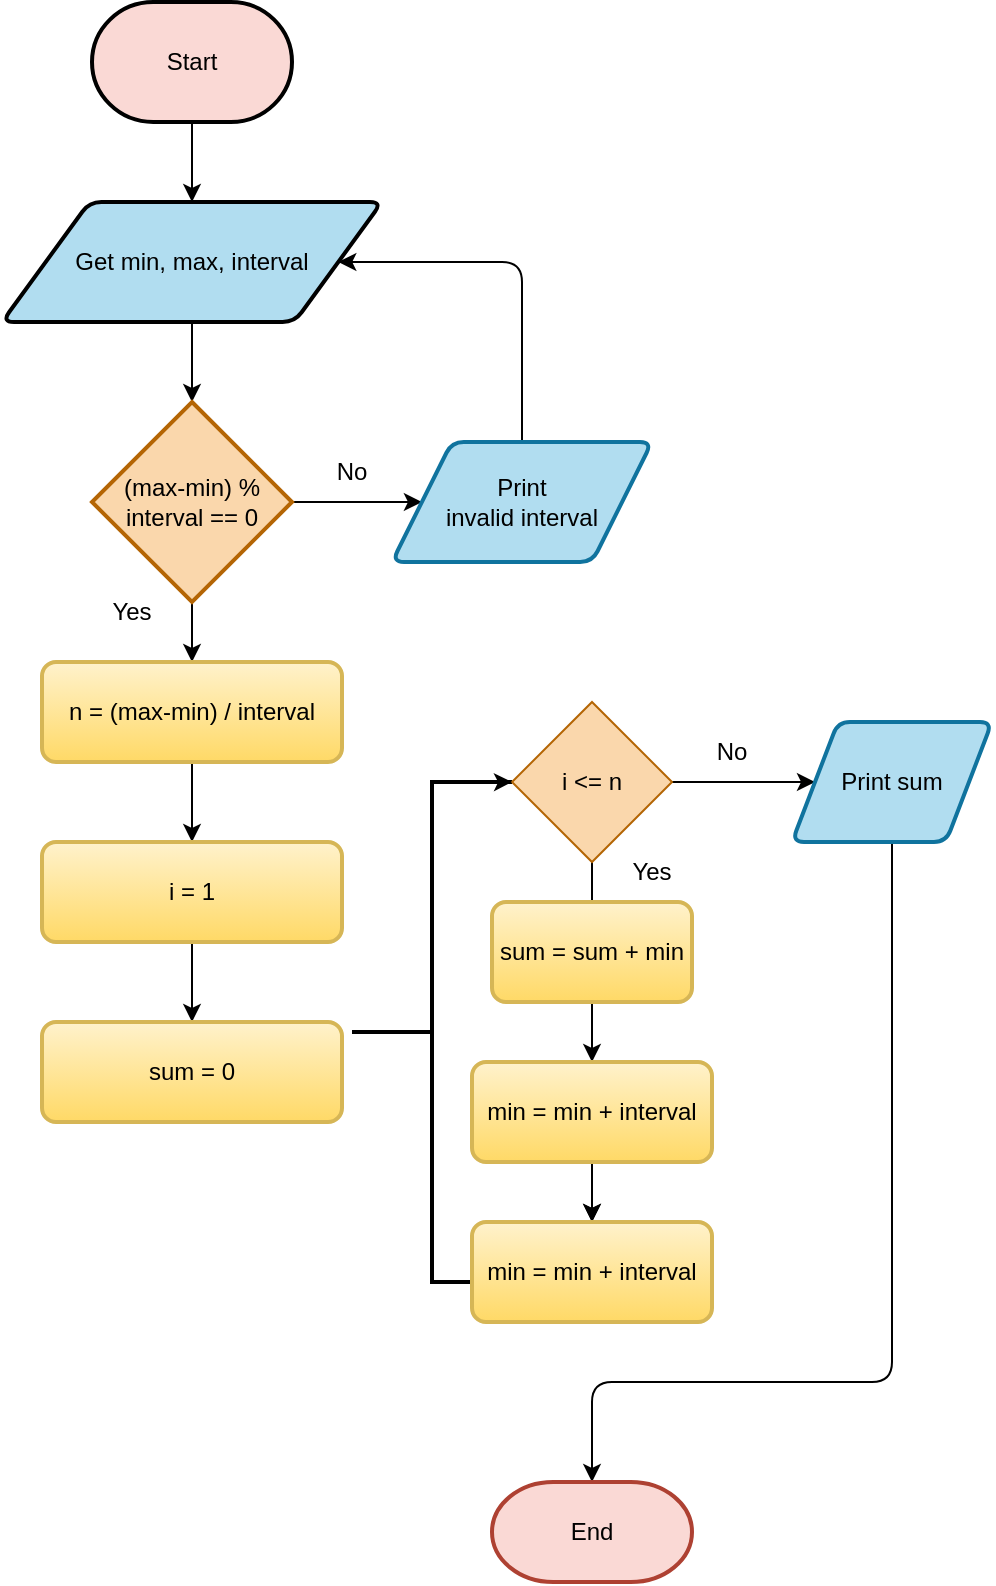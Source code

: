 <mxfile>
    <diagram id="WUcitXjZhhofashtJiC0" name="Page-1">
        <mxGraphModel dx="659" dy="832" grid="1" gridSize="10" guides="1" tooltips="1" connect="1" arrows="1" fold="1" page="1" pageScale="1" pageWidth="850" pageHeight="1100" math="0" shadow="0">
            <root>
                <mxCell id="0"/>
                <mxCell id="1" parent="0"/>
                <mxCell id="5" value="" style="edgeStyle=none;html=1;" parent="1" source="2" target="3" edge="1">
                    <mxGeometry relative="1" as="geometry"/>
                </mxCell>
                <mxCell id="2" value="&lt;font color=&quot;#000000&quot;&gt;Start&lt;/font&gt;" style="strokeWidth=2;html=1;shape=mxgraph.flowchart.terminator;whiteSpace=wrap;fillColor=#fad9d5;strokeColor=#000000;" parent="1" vertex="1">
                    <mxGeometry x="190" y="90" width="100" height="60" as="geometry"/>
                </mxCell>
                <mxCell id="6" value="" style="edgeStyle=none;html=1;" parent="1" source="3" target="4" edge="1">
                    <mxGeometry relative="1" as="geometry"/>
                </mxCell>
                <mxCell id="3" value="&lt;font color=&quot;#000000&quot;&gt;Get min, max, interval&lt;/font&gt;" style="shape=parallelogram;html=1;strokeWidth=2;perimeter=parallelogramPerimeter;whiteSpace=wrap;rounded=1;arcSize=12;size=0.23;fillColor=#b1ddf0;strokeColor=#000000;" parent="1" vertex="1">
                    <mxGeometry x="145" y="190" width="190" height="60" as="geometry"/>
                </mxCell>
                <mxCell id="8" value="" style="edgeStyle=none;html=1;" parent="1" source="4" target="7" edge="1">
                    <mxGeometry relative="1" as="geometry"/>
                </mxCell>
                <mxCell id="14" value="" style="edgeStyle=none;html=1;" parent="1" source="4" target="11" edge="1">
                    <mxGeometry relative="1" as="geometry"/>
                </mxCell>
                <mxCell id="4" value="&lt;font color=&quot;#000000&quot;&gt;(max-min) % interval == 0&lt;/font&gt;" style="strokeWidth=2;html=1;shape=mxgraph.flowchart.decision;whiteSpace=wrap;strokeColor=#b46504;fillColor=#fad7ac;" parent="1" vertex="1">
                    <mxGeometry x="190" y="290" width="100" height="100" as="geometry"/>
                </mxCell>
                <mxCell id="10" value="" style="edgeStyle=none;html=1;entryX=1;entryY=0.5;entryDx=0;entryDy=0;" parent="1" source="7" target="3" edge="1">
                    <mxGeometry relative="1" as="geometry">
                        <mxPoint x="401.25" y="250" as="targetPoint"/>
                        <Array as="points">
                            <mxPoint x="405" y="220"/>
                        </Array>
                    </mxGeometry>
                </mxCell>
                <mxCell id="7" value="&lt;font color=&quot;#000000&quot;&gt;Print&lt;br&gt;invalid interval&lt;/font&gt;" style="shape=parallelogram;html=1;strokeWidth=2;perimeter=parallelogramPerimeter;whiteSpace=wrap;rounded=1;arcSize=12;size=0.23;strokeColor=#10739e;fillColor=#b1ddf0;" parent="1" vertex="1">
                    <mxGeometry x="340" y="310" width="130" height="60" as="geometry"/>
                </mxCell>
                <mxCell id="15" value="" style="edgeStyle=none;html=1;" parent="1" source="11" target="12" edge="1">
                    <mxGeometry relative="1" as="geometry"/>
                </mxCell>
                <mxCell id="11" value="&lt;font color=&quot;#000000&quot;&gt;n = (max-min) / interval&lt;/font&gt;" style="rounded=1;whiteSpace=wrap;html=1;absoluteArcSize=1;arcSize=14;strokeWidth=2;strokeColor=#d6b656;fillColor=#fff2cc;gradientColor=#ffd966;" parent="1" vertex="1">
                    <mxGeometry x="165" y="420" width="150" height="50" as="geometry"/>
                </mxCell>
                <mxCell id="16" value="" style="edgeStyle=none;html=1;" parent="1" source="12" target="13" edge="1">
                    <mxGeometry relative="1" as="geometry"/>
                </mxCell>
                <mxCell id="12" value="&lt;font color=&quot;#000000&quot;&gt;i = 1&lt;/font&gt;" style="rounded=1;whiteSpace=wrap;html=1;absoluteArcSize=1;arcSize=14;strokeWidth=2;strokeColor=#d6b656;fillColor=#fff2cc;gradientColor=#ffd966;" parent="1" vertex="1">
                    <mxGeometry x="165" y="510" width="150" height="50" as="geometry"/>
                </mxCell>
                <mxCell id="13" value="&lt;font color=&quot;#000000&quot;&gt;sum = 0&lt;/font&gt;" style="rounded=1;whiteSpace=wrap;html=1;absoluteArcSize=1;arcSize=14;strokeWidth=2;strokeColor=#d6b656;fillColor=#fff2cc;gradientColor=#ffd966;" parent="1" vertex="1">
                    <mxGeometry x="165" y="600" width="150" height="50" as="geometry"/>
                </mxCell>
                <mxCell id="17" value="No" style="text;html=1;strokeColor=none;fillColor=none;align=center;verticalAlign=middle;whiteSpace=wrap;rounded=0;" parent="1" vertex="1">
                    <mxGeometry x="290" y="310" width="60" height="30" as="geometry"/>
                </mxCell>
                <mxCell id="18" value="Yes" style="text;html=1;strokeColor=none;fillColor=none;align=center;verticalAlign=middle;whiteSpace=wrap;rounded=0;" parent="1" vertex="1">
                    <mxGeometry x="180" y="380" width="60" height="30" as="geometry"/>
                </mxCell>
                <mxCell id="19" value="" style="strokeWidth=2;html=1;shape=mxgraph.flowchart.annotation_2;align=left;labelPosition=right;pointerEvents=1;" parent="1" vertex="1">
                    <mxGeometry x="320" y="480" width="80" height="250" as="geometry"/>
                </mxCell>
                <mxCell id="29" value="" style="edgeStyle=none;html=1;" parent="1" source="21" target="24" edge="1">
                    <mxGeometry relative="1" as="geometry"/>
                </mxCell>
                <mxCell id="34" value="" style="edgeStyle=none;html=1;" parent="1" source="21" target="33" edge="1">
                    <mxGeometry relative="1" as="geometry"/>
                </mxCell>
                <mxCell id="21" value="&lt;font color=&quot;#000000&quot;&gt;i &amp;lt;= n&lt;/font&gt;" style="rhombus;whiteSpace=wrap;html=1;strokeColor=#b46504;fillColor=#fad7ac;" parent="1" vertex="1">
                    <mxGeometry x="400" y="440" width="80" height="80" as="geometry"/>
                </mxCell>
                <mxCell id="28" value="" style="edgeStyle=none;html=1;" parent="1" source="23" target="25" edge="1">
                    <mxGeometry relative="1" as="geometry"/>
                </mxCell>
                <mxCell id="23" value="&lt;font color=&quot;#000000&quot;&gt;sum = sum + min&lt;/font&gt;" style="rounded=1;whiteSpace=wrap;html=1;absoluteArcSize=1;arcSize=14;strokeWidth=2;strokeColor=#d6b656;fillColor=#fff2cc;gradientColor=#ffd966;" parent="1" vertex="1">
                    <mxGeometry x="390" y="540" width="100" height="50" as="geometry"/>
                </mxCell>
                <mxCell id="26" value="" style="edgeStyle=none;html=1;" parent="1" source="24" target="25" edge="1">
                    <mxGeometry relative="1" as="geometry"/>
                </mxCell>
                <mxCell id="24" value="&lt;font color=&quot;#000000&quot;&gt;min = min + interval&lt;/font&gt;" style="rounded=1;whiteSpace=wrap;html=1;absoluteArcSize=1;arcSize=14;strokeWidth=2;strokeColor=#d6b656;fillColor=#fff2cc;gradientColor=#ffd966;" parent="1" vertex="1">
                    <mxGeometry x="380" y="620" width="120" height="50" as="geometry"/>
                </mxCell>
                <mxCell id="25" value="&lt;font color=&quot;#000000&quot;&gt;min = min + interval&lt;/font&gt;" style="rounded=1;whiteSpace=wrap;html=1;absoluteArcSize=1;arcSize=14;strokeWidth=2;strokeColor=#d6b656;fillColor=#fff2cc;gradientColor=#ffd966;" parent="1" vertex="1">
                    <mxGeometry x="380" y="700" width="120" height="50" as="geometry"/>
                </mxCell>
                <mxCell id="30" value="Yes" style="text;html=1;strokeColor=none;fillColor=none;align=center;verticalAlign=middle;whiteSpace=wrap;rounded=0;" parent="1" vertex="1">
                    <mxGeometry x="440" y="510" width="60" height="30" as="geometry"/>
                </mxCell>
                <mxCell id="32" value="" style="endArrow=classic;html=1;exitX=0.654;exitY=0.001;exitDx=0;exitDy=0;exitPerimeter=0;" parent="1" source="19" edge="1">
                    <mxGeometry width="50" height="50" relative="1" as="geometry">
                        <mxPoint x="380" y="590" as="sourcePoint"/>
                        <mxPoint x="400" y="480" as="targetPoint"/>
                        <Array as="points">
                            <mxPoint x="400" y="480"/>
                        </Array>
                    </mxGeometry>
                </mxCell>
                <mxCell id="36" style="edgeStyle=none;html=1;exitX=0.5;exitY=1;exitDx=0;exitDy=0;entryX=0.5;entryY=0;entryDx=0;entryDy=0;entryPerimeter=0;" parent="1" source="33" target="35" edge="1">
                    <mxGeometry relative="1" as="geometry">
                        <Array as="points">
                            <mxPoint x="590" y="780"/>
                            <mxPoint x="440" y="780"/>
                        </Array>
                    </mxGeometry>
                </mxCell>
                <mxCell id="33" value="&lt;font color=&quot;#000000&quot;&gt;Print sum&lt;/font&gt;" style="shape=parallelogram;html=1;strokeWidth=2;perimeter=parallelogramPerimeter;whiteSpace=wrap;rounded=1;arcSize=12;size=0.23;strokeColor=#10739e;fillColor=#b1ddf0;" parent="1" vertex="1">
                    <mxGeometry x="540" y="450" width="100" height="60" as="geometry"/>
                </mxCell>
                <mxCell id="35" value="&lt;font color=&quot;#000000&quot;&gt;End&lt;/font&gt;" style="strokeWidth=2;html=1;shape=mxgraph.flowchart.terminator;whiteSpace=wrap;strokeColor=#ae4132;fillColor=#fad9d5;" parent="1" vertex="1">
                    <mxGeometry x="390" y="830" width="100" height="50" as="geometry"/>
                </mxCell>
                <mxCell id="37" value="No" style="text;html=1;strokeColor=none;fillColor=none;align=center;verticalAlign=middle;whiteSpace=wrap;rounded=0;" parent="1" vertex="1">
                    <mxGeometry x="480" y="450" width="60" height="30" as="geometry"/>
                </mxCell>
            </root>
        </mxGraphModel>
    </diagram>
</mxfile>